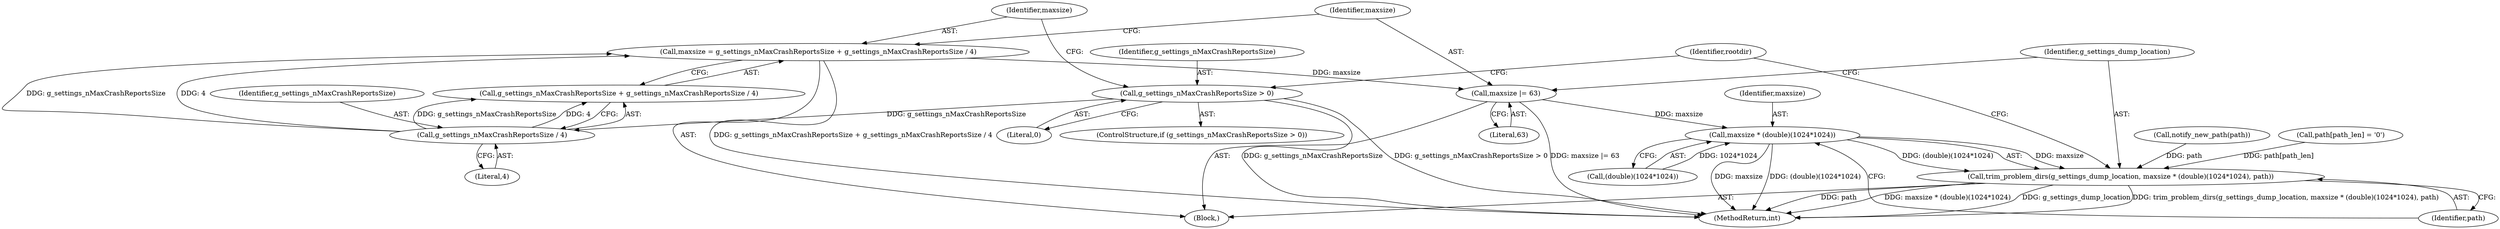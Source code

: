 digraph "0_abrt_8939398b82006ba1fec4ed491339fc075f43fc7c_1@integer" {
"1001112" [label="(Call,maxsize = g_settings_nMaxCrashReportsSize + g_settings_nMaxCrashReportsSize / 4)"];
"1001116" [label="(Call,g_settings_nMaxCrashReportsSize / 4)"];
"1001107" [label="(Call,g_settings_nMaxCrashReportsSize > 0)"];
"1001119" [label="(Call,maxsize |= 63)"];
"1001124" [label="(Call,maxsize * (double)(1024*1024))"];
"1001122" [label="(Call,trim_problem_dirs(g_settings_dump_location, maxsize * (double)(1024*1024), path))"];
"1001110" [label="(Block,)"];
"1001108" [label="(Identifier,g_settings_nMaxCrashReportsSize)"];
"1001119" [label="(Call,maxsize |= 63)"];
"1001122" [label="(Call,trim_problem_dirs(g_settings_dump_location, maxsize * (double)(1024*1024), path))"];
"1001228" [label="(MethodReturn,int)"];
"1001113" [label="(Identifier,maxsize)"];
"1001107" [label="(Call,g_settings_nMaxCrashReportsSize > 0)"];
"1001133" [label="(Identifier,rootdir)"];
"1001117" [label="(Identifier,g_settings_nMaxCrashReportsSize)"];
"1001109" [label="(Literal,0)"];
"1001123" [label="(Identifier,g_settings_dump_location)"];
"1001121" [label="(Literal,63)"];
"1001104" [label="(Call,notify_new_path(path))"];
"1001114" [label="(Call,g_settings_nMaxCrashReportsSize + g_settings_nMaxCrashReportsSize / 4)"];
"1001116" [label="(Call,g_settings_nMaxCrashReportsSize / 4)"];
"1001118" [label="(Literal,4)"];
"1001112" [label="(Call,maxsize = g_settings_nMaxCrashReportsSize + g_settings_nMaxCrashReportsSize / 4)"];
"1001067" [label="(Call,path[path_len] = '\0')"];
"1001106" [label="(ControlStructure,if (g_settings_nMaxCrashReportsSize > 0))"];
"1001120" [label="(Identifier,maxsize)"];
"1001124" [label="(Call,maxsize * (double)(1024*1024))"];
"1001126" [label="(Call,(double)(1024*1024))"];
"1001125" [label="(Identifier,maxsize)"];
"1001131" [label="(Identifier,path)"];
"1001112" -> "1001110"  [label="AST: "];
"1001112" -> "1001114"  [label="CFG: "];
"1001113" -> "1001112"  [label="AST: "];
"1001114" -> "1001112"  [label="AST: "];
"1001120" -> "1001112"  [label="CFG: "];
"1001112" -> "1001228"  [label="DDG: g_settings_nMaxCrashReportsSize + g_settings_nMaxCrashReportsSize / 4"];
"1001116" -> "1001112"  [label="DDG: g_settings_nMaxCrashReportsSize"];
"1001116" -> "1001112"  [label="DDG: 4"];
"1001112" -> "1001119"  [label="DDG: maxsize"];
"1001116" -> "1001114"  [label="AST: "];
"1001116" -> "1001118"  [label="CFG: "];
"1001117" -> "1001116"  [label="AST: "];
"1001118" -> "1001116"  [label="AST: "];
"1001114" -> "1001116"  [label="CFG: "];
"1001116" -> "1001114"  [label="DDG: g_settings_nMaxCrashReportsSize"];
"1001116" -> "1001114"  [label="DDG: 4"];
"1001107" -> "1001116"  [label="DDG: g_settings_nMaxCrashReportsSize"];
"1001107" -> "1001106"  [label="AST: "];
"1001107" -> "1001109"  [label="CFG: "];
"1001108" -> "1001107"  [label="AST: "];
"1001109" -> "1001107"  [label="AST: "];
"1001113" -> "1001107"  [label="CFG: "];
"1001133" -> "1001107"  [label="CFG: "];
"1001107" -> "1001228"  [label="DDG: g_settings_nMaxCrashReportsSize"];
"1001107" -> "1001228"  [label="DDG: g_settings_nMaxCrashReportsSize > 0"];
"1001119" -> "1001110"  [label="AST: "];
"1001119" -> "1001121"  [label="CFG: "];
"1001120" -> "1001119"  [label="AST: "];
"1001121" -> "1001119"  [label="AST: "];
"1001123" -> "1001119"  [label="CFG: "];
"1001119" -> "1001228"  [label="DDG: maxsize |= 63"];
"1001119" -> "1001124"  [label="DDG: maxsize"];
"1001124" -> "1001122"  [label="AST: "];
"1001124" -> "1001126"  [label="CFG: "];
"1001125" -> "1001124"  [label="AST: "];
"1001126" -> "1001124"  [label="AST: "];
"1001131" -> "1001124"  [label="CFG: "];
"1001124" -> "1001228"  [label="DDG: (double)(1024*1024)"];
"1001124" -> "1001228"  [label="DDG: maxsize"];
"1001124" -> "1001122"  [label="DDG: maxsize"];
"1001124" -> "1001122"  [label="DDG: (double)(1024*1024)"];
"1001126" -> "1001124"  [label="DDG: 1024*1024"];
"1001122" -> "1001110"  [label="AST: "];
"1001122" -> "1001131"  [label="CFG: "];
"1001123" -> "1001122"  [label="AST: "];
"1001131" -> "1001122"  [label="AST: "];
"1001133" -> "1001122"  [label="CFG: "];
"1001122" -> "1001228"  [label="DDG: maxsize * (double)(1024*1024)"];
"1001122" -> "1001228"  [label="DDG: g_settings_dump_location"];
"1001122" -> "1001228"  [label="DDG: trim_problem_dirs(g_settings_dump_location, maxsize * (double)(1024*1024), path)"];
"1001122" -> "1001228"  [label="DDG: path"];
"1001104" -> "1001122"  [label="DDG: path"];
"1001067" -> "1001122"  [label="DDG: path[path_len]"];
}
